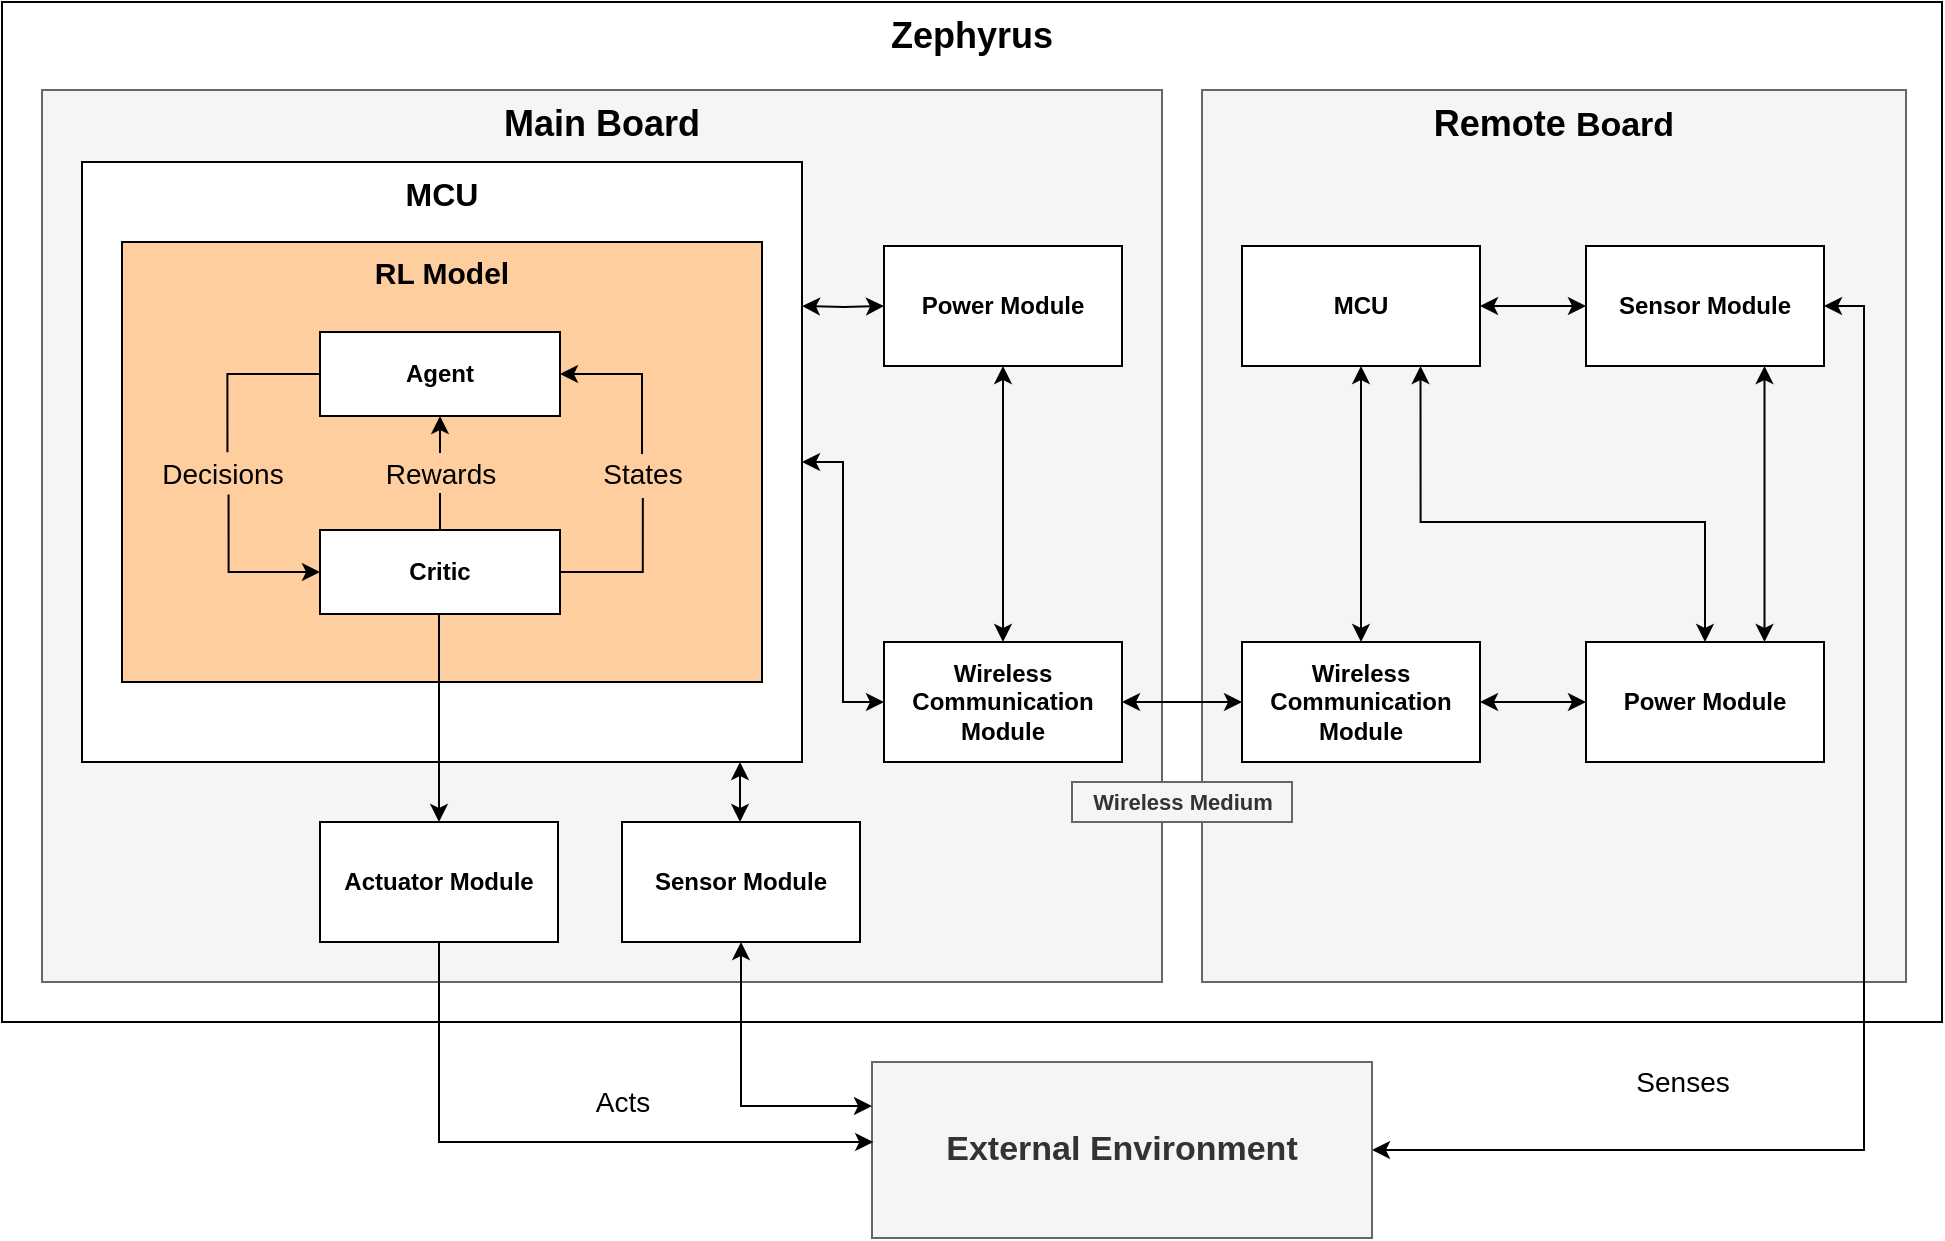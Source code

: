 <mxfile version="12.3.2" type="device" pages="1"><diagram id="rcMMGNy7ycqetSJ9uPKk" name="Page-1"><mxGraphModel dx="1483" dy="867" grid="1" gridSize="10" guides="1" tooltips="1" connect="1" arrows="1" fold="1" page="1" pageScale="1" pageWidth="4681" pageHeight="3300" math="0" shadow="0"><root><mxCell id="0"/><mxCell id="1" parent="0"/><mxCell id="-2y52tMTAJWZuKE37EZp-1" value="&lt;b style=&quot;white-space: normal ; font-size: 18px&quot;&gt;Zephyrus&lt;/b&gt;" style="rounded=0;whiteSpace=wrap;html=1;verticalAlign=top;" vertex="1" parent="1"><mxGeometry x="1855" y="1220" width="970" height="510" as="geometry"/></mxCell><mxCell id="-2y52tMTAJWZuKE37EZp-2" value="&lt;b style=&quot;color: rgb(0 , 0 , 0) ; font-size: 18px ; white-space: normal&quot;&gt;Remote&amp;nbsp;&lt;/b&gt;&lt;b style=&quot;color: rgb(0 , 0 , 0) ; white-space: normal ; font-size: 17px&quot;&gt;Board&lt;/b&gt;" style="rounded=0;whiteSpace=wrap;html=1;fillColor=#f5f5f5;strokeColor=#666666;fontColor=#333333;verticalAlign=top;" vertex="1" parent="1"><mxGeometry x="2455" y="1264" width="352" height="446" as="geometry"/></mxCell><mxCell id="-2y52tMTAJWZuKE37EZp-3" value="&lt;font color=&quot;#000000&quot;&gt;&lt;span style=&quot;font-size: 18px&quot;&gt;&lt;b&gt;Main Board&lt;/b&gt;&lt;/span&gt;&lt;/font&gt;" style="rounded=0;whiteSpace=wrap;html=1;fillColor=#f5f5f5;strokeColor=#666666;verticalAlign=top;fontColor=#333333;" vertex="1" parent="1"><mxGeometry x="1875" y="1264" width="560" height="446" as="geometry"/></mxCell><mxCell id="-2y52tMTAJWZuKE37EZp-4" style="edgeStyle=orthogonalEdgeStyle;rounded=0;orthogonalLoop=1;jettySize=auto;html=1;entryX=0;entryY=0.5;entryDx=0;entryDy=0;startArrow=classic;startFill=1;endArrow=classic;endFill=1;" edge="1" parent="1" target="-2y52tMTAJWZuKE37EZp-37"><mxGeometry relative="1" as="geometry"><mxPoint x="2255" y="1372" as="sourcePoint"/></mxGeometry></mxCell><mxCell id="-2y52tMTAJWZuKE37EZp-5" value="&lt;b&gt;&lt;font style=&quot;font-size: 16px&quot;&gt;MCU&lt;/font&gt;&lt;/b&gt;" style="rounded=0;whiteSpace=wrap;html=1;verticalAlign=top;" vertex="1" parent="1"><mxGeometry x="1895" y="1300" width="360" height="300" as="geometry"/></mxCell><mxCell id="-2y52tMTAJWZuKE37EZp-6" value="&lt;b&gt;&lt;font style=&quot;font-size: 15px&quot;&gt;RL Model&lt;/font&gt;&lt;/b&gt;" style="rounded=0;whiteSpace=wrap;html=1;verticalAlign=top;fillColor=#FFCE9F;" vertex="1" parent="1"><mxGeometry x="1915" y="1340" width="320" height="220" as="geometry"/></mxCell><mxCell id="-2y52tMTAJWZuKE37EZp-7" value="&lt;font style=&quot;font-size: 11px&quot;&gt;&lt;b&gt;Wireless Medium&lt;/b&gt;&lt;/font&gt;" style="text;html=1;align=center;verticalAlign=middle;resizable=0;points=[];;autosize=1;fillColor=#f5f5f5;strokeColor=#666666;fontColor=#333333;" vertex="1" parent="1"><mxGeometry x="2390" y="1610" width="110" height="20" as="geometry"/></mxCell><mxCell id="-2y52tMTAJWZuKE37EZp-8" style="edgeStyle=orthogonalEdgeStyle;rounded=0;orthogonalLoop=1;jettySize=auto;html=1;exitX=1;exitY=0.5;exitDx=0;exitDy=0;entryX=1;entryY=0.5;entryDx=0;entryDy=0;startArrow=classic;startFill=1;" edge="1" parent="1" source="-2y52tMTAJWZuKE37EZp-9" target="-2y52tMTAJWZuKE37EZp-39"><mxGeometry relative="1" as="geometry"/></mxCell><mxCell id="-2y52tMTAJWZuKE37EZp-9" value="&lt;span style=&quot;font-size: 17px&quot;&gt;&lt;b&gt;External Environment&lt;/b&gt;&lt;/span&gt;" style="rounded=0;whiteSpace=wrap;html=1;fillColor=#f5f5f5;strokeColor=#666666;fontColor=#333333;" vertex="1" parent="1"><mxGeometry x="2290" y="1750" width="250" height="88" as="geometry"/></mxCell><mxCell id="-2y52tMTAJWZuKE37EZp-10" value="&lt;font style=&quot;font-size: 14px&quot;&gt;Senses&lt;/font&gt;" style="text;html=1;align=center;verticalAlign=middle;resizable=0;points=[];;autosize=1;" vertex="1" parent="1"><mxGeometry x="2665" y="1750" width="60" height="20" as="geometry"/></mxCell><mxCell id="-2y52tMTAJWZuKE37EZp-11" style="edgeStyle=orthogonalEdgeStyle;rounded=0;orthogonalLoop=1;jettySize=auto;html=1;exitX=0.5;exitY=0;exitDx=0;exitDy=0;entryX=0.5;entryY=1;entryDx=0;entryDy=0;startArrow=none;startFill=0;" edge="1" parent="1" source="-2y52tMTAJWZuKE37EZp-19" target="-2y52tMTAJWZuKE37EZp-15"><mxGeometry relative="1" as="geometry"/></mxCell><mxCell id="-2y52tMTAJWZuKE37EZp-12" style="edgeStyle=orthogonalEdgeStyle;rounded=0;orthogonalLoop=1;jettySize=auto;html=1;exitX=1;exitY=0.5;exitDx=0;exitDy=0;entryX=0.507;entryY=1.1;entryDx=0;entryDy=0;entryPerimeter=0;endArrow=none;endFill=0;" edge="1" parent="1" source="-2y52tMTAJWZuKE37EZp-13" target="-2y52tMTAJWZuKE37EZp-18"><mxGeometry relative="1" as="geometry"/></mxCell><mxCell id="-2y52tMTAJWZuKE37EZp-13" value="&lt;b&gt;Critic&lt;/b&gt;" style="rounded=0;whiteSpace=wrap;html=1;" vertex="1" parent="1"><mxGeometry x="2014" y="1484" width="120" height="42" as="geometry"/></mxCell><mxCell id="-2y52tMTAJWZuKE37EZp-14" style="edgeStyle=orthogonalEdgeStyle;rounded=0;orthogonalLoop=1;jettySize=auto;html=1;exitX=0.541;exitY=1.014;exitDx=0;exitDy=0;entryX=0;entryY=0.5;entryDx=0;entryDy=0;startArrow=none;startFill=0;exitPerimeter=0;" edge="1" parent="1" source="-2y52tMTAJWZuKE37EZp-21" target="-2y52tMTAJWZuKE37EZp-13"><mxGeometry relative="1" as="geometry"/></mxCell><mxCell id="-2y52tMTAJWZuKE37EZp-15" value="&lt;b&gt;Agent&lt;/b&gt;" style="rounded=0;whiteSpace=wrap;html=1;" vertex="1" parent="1"><mxGeometry x="2014" y="1385" width="120" height="42" as="geometry"/></mxCell><mxCell id="-2y52tMTAJWZuKE37EZp-16" value="&lt;font style=&quot;font-size: 14px&quot;&gt;Acts&lt;br&gt;&lt;/font&gt;" style="text;html=1;align=center;verticalAlign=middle;resizable=0;points=[];;autosize=1;" vertex="1" parent="1"><mxGeometry x="2145" y="1760" width="40" height="20" as="geometry"/></mxCell><mxCell id="-2y52tMTAJWZuKE37EZp-17" style="edgeStyle=orthogonalEdgeStyle;rounded=0;orthogonalLoop=1;jettySize=auto;html=1;entryX=1;entryY=0.5;entryDx=0;entryDy=0;" edge="1" parent="1" source="-2y52tMTAJWZuKE37EZp-18" target="-2y52tMTAJWZuKE37EZp-15"><mxGeometry relative="1" as="geometry"><Array as="points"><mxPoint x="2175" y="1406"/></Array></mxGeometry></mxCell><mxCell id="-2y52tMTAJWZuKE37EZp-18" value="&lt;font style=&quot;font-size: 14px&quot;&gt;States&lt;/font&gt;" style="text;html=1;align=center;verticalAlign=middle;resizable=0;points=[];;autosize=1;" vertex="1" parent="1"><mxGeometry x="2145" y="1446" width="60" height="20" as="geometry"/></mxCell><mxCell id="-2y52tMTAJWZuKE37EZp-19" value="&lt;span style=&quot;font-size: 14px&quot;&gt;Rewards&lt;/span&gt;" style="text;html=1;align=center;verticalAlign=middle;resizable=0;points=[];;autosize=1;" vertex="1" parent="1"><mxGeometry x="2039" y="1445.5" width="70" height="20" as="geometry"/></mxCell><mxCell id="-2y52tMTAJWZuKE37EZp-20" style="edgeStyle=orthogonalEdgeStyle;rounded=0;orthogonalLoop=1;jettySize=auto;html=1;exitX=0.5;exitY=0;exitDx=0;exitDy=0;entryX=0.5;entryY=1;entryDx=0;entryDy=0;startArrow=none;startFill=0;endArrow=none;endFill=0;" edge="1" parent="1" source="-2y52tMTAJWZuKE37EZp-13" target="-2y52tMTAJWZuKE37EZp-19"><mxGeometry relative="1" as="geometry"><mxPoint x="2074" y="1484" as="sourcePoint"/><mxPoint x="2074" y="1428" as="targetPoint"/></mxGeometry></mxCell><mxCell id="-2y52tMTAJWZuKE37EZp-21" value="&lt;font style=&quot;font-size: 14px&quot;&gt;Decisions&lt;/font&gt;" style="text;html=1;align=center;verticalAlign=middle;resizable=0;points=[];;autosize=1;direction=east;" vertex="1" parent="1"><mxGeometry x="1925" y="1446" width="80" height="20" as="geometry"/></mxCell><mxCell id="-2y52tMTAJWZuKE37EZp-22" style="edgeStyle=orthogonalEdgeStyle;rounded=0;orthogonalLoop=1;jettySize=auto;html=1;exitX=0;exitY=0.5;exitDx=0;exitDy=0;entryX=0.534;entryY=-0.043;entryDx=0;entryDy=0;startArrow=none;startFill=0;entryPerimeter=0;endArrow=none;endFill=0;" edge="1" parent="1" source="-2y52tMTAJWZuKE37EZp-15" target="-2y52tMTAJWZuKE37EZp-21"><mxGeometry relative="1" as="geometry"><mxPoint x="2014.286" y="1406.286" as="sourcePoint"/><mxPoint x="2014.286" y="1505.143" as="targetPoint"/></mxGeometry></mxCell><mxCell id="-2y52tMTAJWZuKE37EZp-23" style="edgeStyle=orthogonalEdgeStyle;rounded=0;orthogonalLoop=1;jettySize=auto;html=1;exitX=0.5;exitY=0;exitDx=0;exitDy=0;entryX=0.5;entryY=1;entryDx=0;entryDy=0;startArrow=classic;startFill=1;endArrow=none;endFill=0;" edge="1" parent="1" source="-2y52tMTAJWZuKE37EZp-25" target="-2y52tMTAJWZuKE37EZp-13"><mxGeometry relative="1" as="geometry"><Array as="points"><mxPoint x="2074" y="1526"/><mxPoint x="2074" y="1526"/></Array></mxGeometry></mxCell><mxCell id="-2y52tMTAJWZuKE37EZp-24" style="edgeStyle=orthogonalEdgeStyle;rounded=0;orthogonalLoop=1;jettySize=auto;html=1;exitX=0.5;exitY=1;exitDx=0;exitDy=0;startArrow=none;startFill=0;endArrow=classic;endFill=1;" edge="1" parent="1" source="-2y52tMTAJWZuKE37EZp-25"><mxGeometry relative="1" as="geometry"><Array as="points"><mxPoint x="2073" y="1790"/><mxPoint x="2291" y="1790"/></Array><mxPoint x="2290.571" y="1790.143" as="targetPoint"/></mxGeometry></mxCell><mxCell id="-2y52tMTAJWZuKE37EZp-25" value="&lt;b&gt;Actuator Module&lt;/b&gt;" style="rounded=0;whiteSpace=wrap;html=1;" vertex="1" parent="1"><mxGeometry x="2014" y="1630" width="119" height="60" as="geometry"/></mxCell><mxCell id="-2y52tMTAJWZuKE37EZp-26" style="edgeStyle=orthogonalEdgeStyle;rounded=0;orthogonalLoop=1;jettySize=auto;html=1;exitX=0.75;exitY=1;exitDx=0;exitDy=0;startArrow=classic;startFill=1;endArrow=classic;endFill=1;entryX=0.5;entryY=0;entryDx=0;entryDy=0;" edge="1" parent="1" source="-2y52tMTAJWZuKE37EZp-28" target="-2y52tMTAJWZuKE37EZp-35"><mxGeometry relative="1" as="geometry"><Array as="points"><mxPoint x="2564" y="1480"/><mxPoint x="2707" y="1480"/></Array></mxGeometry></mxCell><mxCell id="-2y52tMTAJWZuKE37EZp-27" style="edgeStyle=orthogonalEdgeStyle;rounded=0;orthogonalLoop=1;jettySize=auto;html=1;exitX=1;exitY=0.5;exitDx=0;exitDy=0;entryX=0;entryY=0.5;entryDx=0;entryDy=0;startArrow=classic;startFill=1;" edge="1" parent="1" source="-2y52tMTAJWZuKE37EZp-28" target="-2y52tMTAJWZuKE37EZp-39"><mxGeometry relative="1" as="geometry"/></mxCell><mxCell id="-2y52tMTAJWZuKE37EZp-28" value="&lt;b&gt;&lt;font style=&quot;font-size: 12px&quot;&gt;MCU&lt;/font&gt;&lt;/b&gt;" style="rounded=0;whiteSpace=wrap;html=1;" vertex="1" parent="1"><mxGeometry x="2475" y="1342" width="119" height="60" as="geometry"/></mxCell><mxCell id="-2y52tMTAJWZuKE37EZp-29" value="&lt;b&gt;Wireless Communication Module&lt;/b&gt;" style="rounded=0;whiteSpace=wrap;html=1;" vertex="1" parent="1"><mxGeometry x="2475" y="1540" width="119" height="60" as="geometry"/></mxCell><mxCell id="-2y52tMTAJWZuKE37EZp-30" style="edgeStyle=orthogonalEdgeStyle;rounded=0;orthogonalLoop=1;jettySize=auto;html=1;exitX=0.5;exitY=1;exitDx=0;exitDy=0;entryX=0.5;entryY=0;entryDx=0;entryDy=0;startArrow=classic;startFill=1;endArrow=classic;endFill=1;" edge="1" parent="1" source="-2y52tMTAJWZuKE37EZp-28" target="-2y52tMTAJWZuKE37EZp-29"><mxGeometry relative="1" as="geometry"><mxPoint x="2534.5" y="1515.5" as="sourcePoint"/></mxGeometry></mxCell><mxCell id="-2y52tMTAJWZuKE37EZp-31" style="edgeStyle=orthogonalEdgeStyle;rounded=0;orthogonalLoop=1;jettySize=auto;html=1;exitX=0;exitY=0.5;exitDx=0;exitDy=0;entryX=1;entryY=0.5;entryDx=0;entryDy=0;startArrow=classic;startFill=1;endArrow=classic;endFill=1;" edge="1" parent="1" source="-2y52tMTAJWZuKE37EZp-33" target="-2y52tMTAJWZuKE37EZp-5"><mxGeometry relative="1" as="geometry"/></mxCell><mxCell id="-2y52tMTAJWZuKE37EZp-32" style="edgeStyle=orthogonalEdgeStyle;rounded=0;orthogonalLoop=1;jettySize=auto;html=1;exitX=1;exitY=0.5;exitDx=0;exitDy=0;entryX=0;entryY=0.5;entryDx=0;entryDy=0;startArrow=classic;startFill=1;" edge="1" parent="1" source="-2y52tMTAJWZuKE37EZp-33" target="-2y52tMTAJWZuKE37EZp-29"><mxGeometry relative="1" as="geometry"/></mxCell><mxCell id="-2y52tMTAJWZuKE37EZp-33" value="&lt;b&gt;Wireless Communication Module&lt;/b&gt;" style="rounded=0;whiteSpace=wrap;html=1;" vertex="1" parent="1"><mxGeometry x="2296" y="1540" width="119" height="60" as="geometry"/></mxCell><mxCell id="-2y52tMTAJWZuKE37EZp-34" style="edgeStyle=orthogonalEdgeStyle;rounded=0;orthogonalLoop=1;jettySize=auto;html=1;exitX=0;exitY=0.5;exitDx=0;exitDy=0;entryX=1;entryY=0.5;entryDx=0;entryDy=0;startArrow=classic;startFill=1;" edge="1" parent="1" source="-2y52tMTAJWZuKE37EZp-35" target="-2y52tMTAJWZuKE37EZp-29"><mxGeometry relative="1" as="geometry"/></mxCell><mxCell id="-2y52tMTAJWZuKE37EZp-35" value="&lt;b&gt;Power Module&lt;/b&gt;" style="rounded=0;whiteSpace=wrap;html=1;" vertex="1" parent="1"><mxGeometry x="2647" y="1540" width="119" height="60" as="geometry"/></mxCell><mxCell id="-2y52tMTAJWZuKE37EZp-36" style="edgeStyle=orthogonalEdgeStyle;rounded=0;orthogonalLoop=1;jettySize=auto;html=1;exitX=0.5;exitY=1;exitDx=0;exitDy=0;startArrow=classic;startFill=1;endArrow=classic;endFill=1;" edge="1" parent="1" source="-2y52tMTAJWZuKE37EZp-37" target="-2y52tMTAJWZuKE37EZp-33"><mxGeometry relative="1" as="geometry"/></mxCell><mxCell id="-2y52tMTAJWZuKE37EZp-37" value="&lt;b&gt;Power Module&lt;/b&gt;" style="rounded=0;whiteSpace=wrap;html=1;" vertex="1" parent="1"><mxGeometry x="2296" y="1342" width="119" height="60" as="geometry"/></mxCell><mxCell id="-2y52tMTAJWZuKE37EZp-38" style="edgeStyle=orthogonalEdgeStyle;rounded=0;orthogonalLoop=1;jettySize=auto;html=1;exitX=0.75;exitY=1;exitDx=0;exitDy=0;entryX=0.75;entryY=0;entryDx=0;entryDy=0;startArrow=classic;startFill=1;" edge="1" parent="1" source="-2y52tMTAJWZuKE37EZp-39" target="-2y52tMTAJWZuKE37EZp-35"><mxGeometry relative="1" as="geometry"/></mxCell><mxCell id="-2y52tMTAJWZuKE37EZp-39" value="&lt;b&gt;Sensor Module&lt;/b&gt;" style="rounded=0;whiteSpace=wrap;html=1;" vertex="1" parent="1"><mxGeometry x="2647" y="1342" width="119" height="60" as="geometry"/></mxCell><mxCell id="-2y52tMTAJWZuKE37EZp-40" style="edgeStyle=orthogonalEdgeStyle;rounded=0;orthogonalLoop=1;jettySize=auto;html=1;exitX=0.5;exitY=1;exitDx=0;exitDy=0;entryX=0;entryY=0.25;entryDx=0;entryDy=0;startArrow=classic;startFill=1;" edge="1" parent="1" source="-2y52tMTAJWZuKE37EZp-41" target="-2y52tMTAJWZuKE37EZp-9"><mxGeometry relative="1" as="geometry"/></mxCell><mxCell id="-2y52tMTAJWZuKE37EZp-41" value="&lt;b&gt;Sensor Module&lt;/b&gt;" style="rounded=0;whiteSpace=wrap;html=1;" vertex="1" parent="1"><mxGeometry x="2165" y="1630" width="119" height="60" as="geometry"/></mxCell><mxCell id="-2y52tMTAJWZuKE37EZp-42" value="" style="endArrow=classic;html=1;startArrow=classic;startFill=1;" edge="1" parent="1"><mxGeometry width="50" height="50" relative="1" as="geometry"><mxPoint x="2224.0" y="1630" as="sourcePoint"/><mxPoint x="2224.0" y="1600" as="targetPoint"/></mxGeometry></mxCell></root></mxGraphModel></diagram></mxfile>
